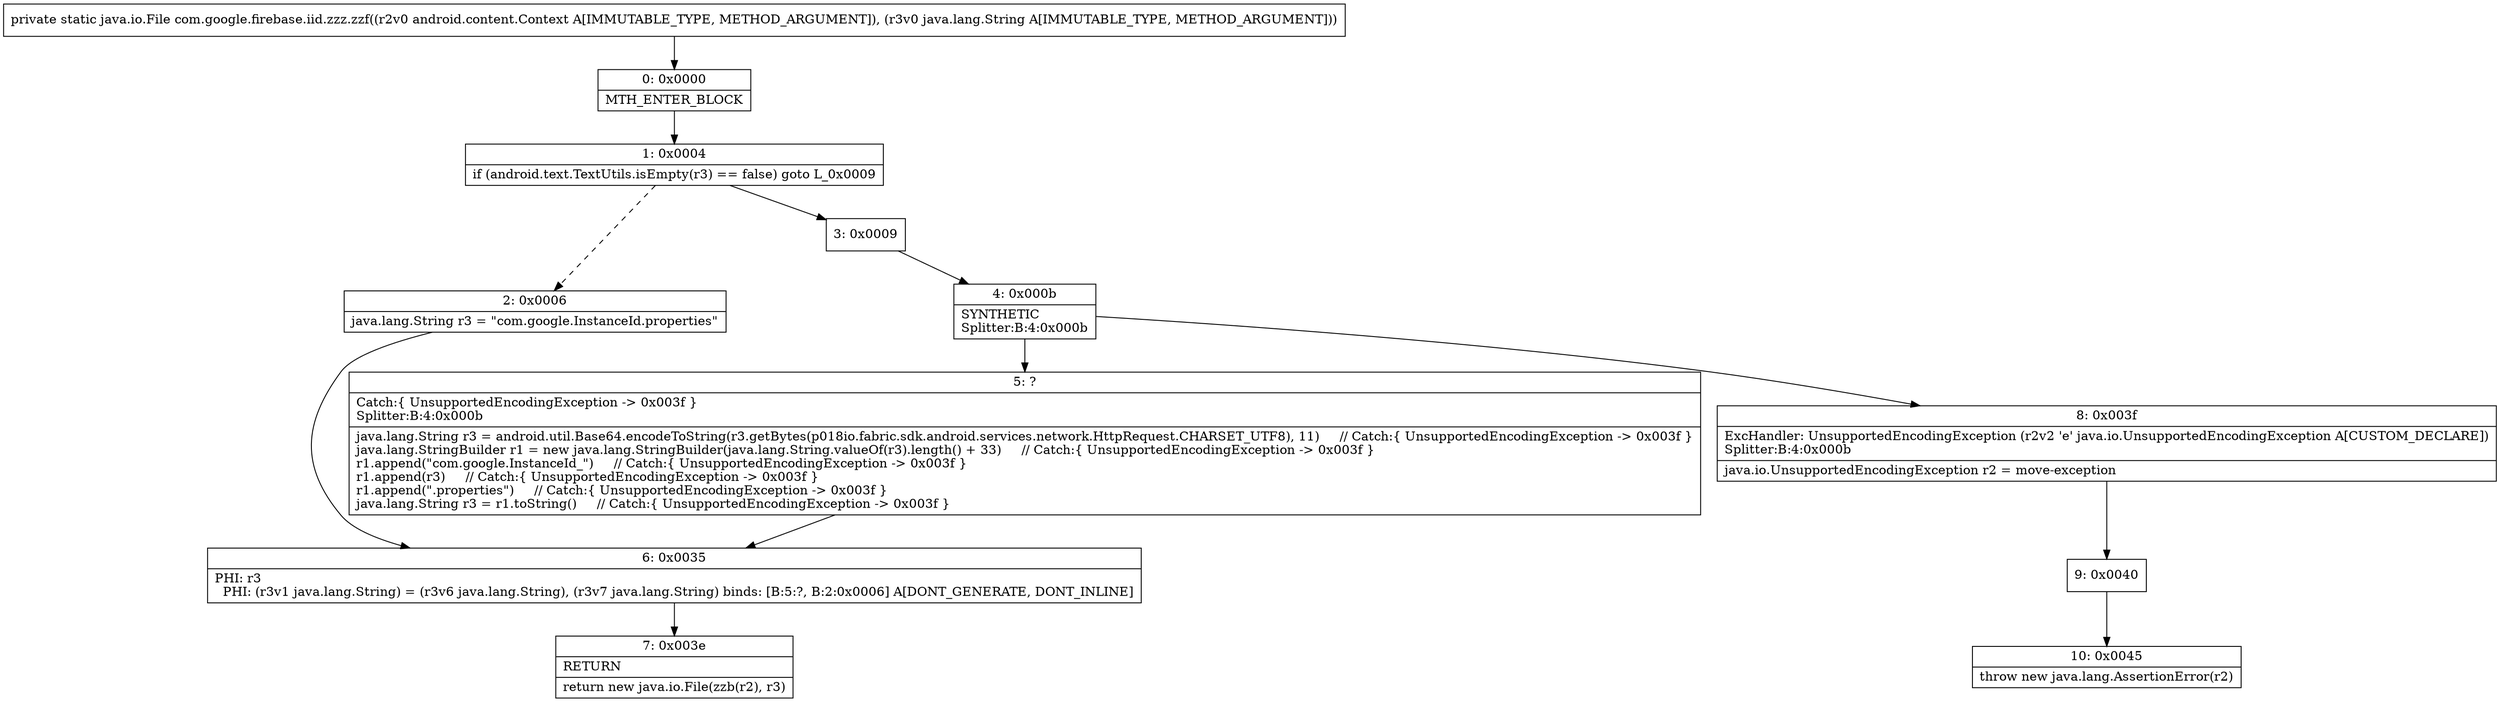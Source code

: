 digraph "CFG forcom.google.firebase.iid.zzz.zzf(Landroid\/content\/Context;Ljava\/lang\/String;)Ljava\/io\/File;" {
Node_0 [shape=record,label="{0\:\ 0x0000|MTH_ENTER_BLOCK\l}"];
Node_1 [shape=record,label="{1\:\ 0x0004|if (android.text.TextUtils.isEmpty(r3) == false) goto L_0x0009\l}"];
Node_2 [shape=record,label="{2\:\ 0x0006|java.lang.String r3 = \"com.google.InstanceId.properties\"\l}"];
Node_3 [shape=record,label="{3\:\ 0x0009}"];
Node_4 [shape=record,label="{4\:\ 0x000b|SYNTHETIC\lSplitter:B:4:0x000b\l}"];
Node_5 [shape=record,label="{5\:\ ?|Catch:\{ UnsupportedEncodingException \-\> 0x003f \}\lSplitter:B:4:0x000b\l|java.lang.String r3 = android.util.Base64.encodeToString(r3.getBytes(p018io.fabric.sdk.android.services.network.HttpRequest.CHARSET_UTF8), 11)     \/\/ Catch:\{ UnsupportedEncodingException \-\> 0x003f \}\ljava.lang.StringBuilder r1 = new java.lang.StringBuilder(java.lang.String.valueOf(r3).length() + 33)     \/\/ Catch:\{ UnsupportedEncodingException \-\> 0x003f \}\lr1.append(\"com.google.InstanceId_\")     \/\/ Catch:\{ UnsupportedEncodingException \-\> 0x003f \}\lr1.append(r3)     \/\/ Catch:\{ UnsupportedEncodingException \-\> 0x003f \}\lr1.append(\".properties\")     \/\/ Catch:\{ UnsupportedEncodingException \-\> 0x003f \}\ljava.lang.String r3 = r1.toString()     \/\/ Catch:\{ UnsupportedEncodingException \-\> 0x003f \}\l}"];
Node_6 [shape=record,label="{6\:\ 0x0035|PHI: r3 \l  PHI: (r3v1 java.lang.String) = (r3v6 java.lang.String), (r3v7 java.lang.String) binds: [B:5:?, B:2:0x0006] A[DONT_GENERATE, DONT_INLINE]\l}"];
Node_7 [shape=record,label="{7\:\ 0x003e|RETURN\l|return new java.io.File(zzb(r2), r3)\l}"];
Node_8 [shape=record,label="{8\:\ 0x003f|ExcHandler: UnsupportedEncodingException (r2v2 'e' java.io.UnsupportedEncodingException A[CUSTOM_DECLARE])\lSplitter:B:4:0x000b\l|java.io.UnsupportedEncodingException r2 = move\-exception\l}"];
Node_9 [shape=record,label="{9\:\ 0x0040}"];
Node_10 [shape=record,label="{10\:\ 0x0045|throw new java.lang.AssertionError(r2)\l}"];
MethodNode[shape=record,label="{private static java.io.File com.google.firebase.iid.zzz.zzf((r2v0 android.content.Context A[IMMUTABLE_TYPE, METHOD_ARGUMENT]), (r3v0 java.lang.String A[IMMUTABLE_TYPE, METHOD_ARGUMENT])) }"];
MethodNode -> Node_0;
Node_0 -> Node_1;
Node_1 -> Node_2[style=dashed];
Node_1 -> Node_3;
Node_2 -> Node_6;
Node_3 -> Node_4;
Node_4 -> Node_5;
Node_4 -> Node_8;
Node_5 -> Node_6;
Node_6 -> Node_7;
Node_8 -> Node_9;
Node_9 -> Node_10;
}

